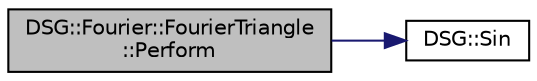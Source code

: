 digraph "DSG::Fourier::FourierTriangle::Perform"
{
  edge [fontname="Helvetica",fontsize="10",labelfontname="Helvetica",labelfontsize="10"];
  node [fontname="Helvetica",fontsize="10",shape=record];
  rankdir="LR";
  Node1 [label="DSG::Fourier::FourierTriangle\l::Perform",height=0.2,width=0.4,color="black", fillcolor="grey75", style="filled", fontcolor="black"];
  Node1 -> Node2 [color="midnightblue",fontsize="10",style="solid"];
  Node2 [label="DSG::Sin",height=0.2,width=0.4,color="black", fillcolor="white", style="filled",URL="$namespace_d_s_g.html#aad63d316081c7d13a551acf346ee2749",tooltip="DSG::Sin() - General Purpose Sin Function, double precision. "];
}
